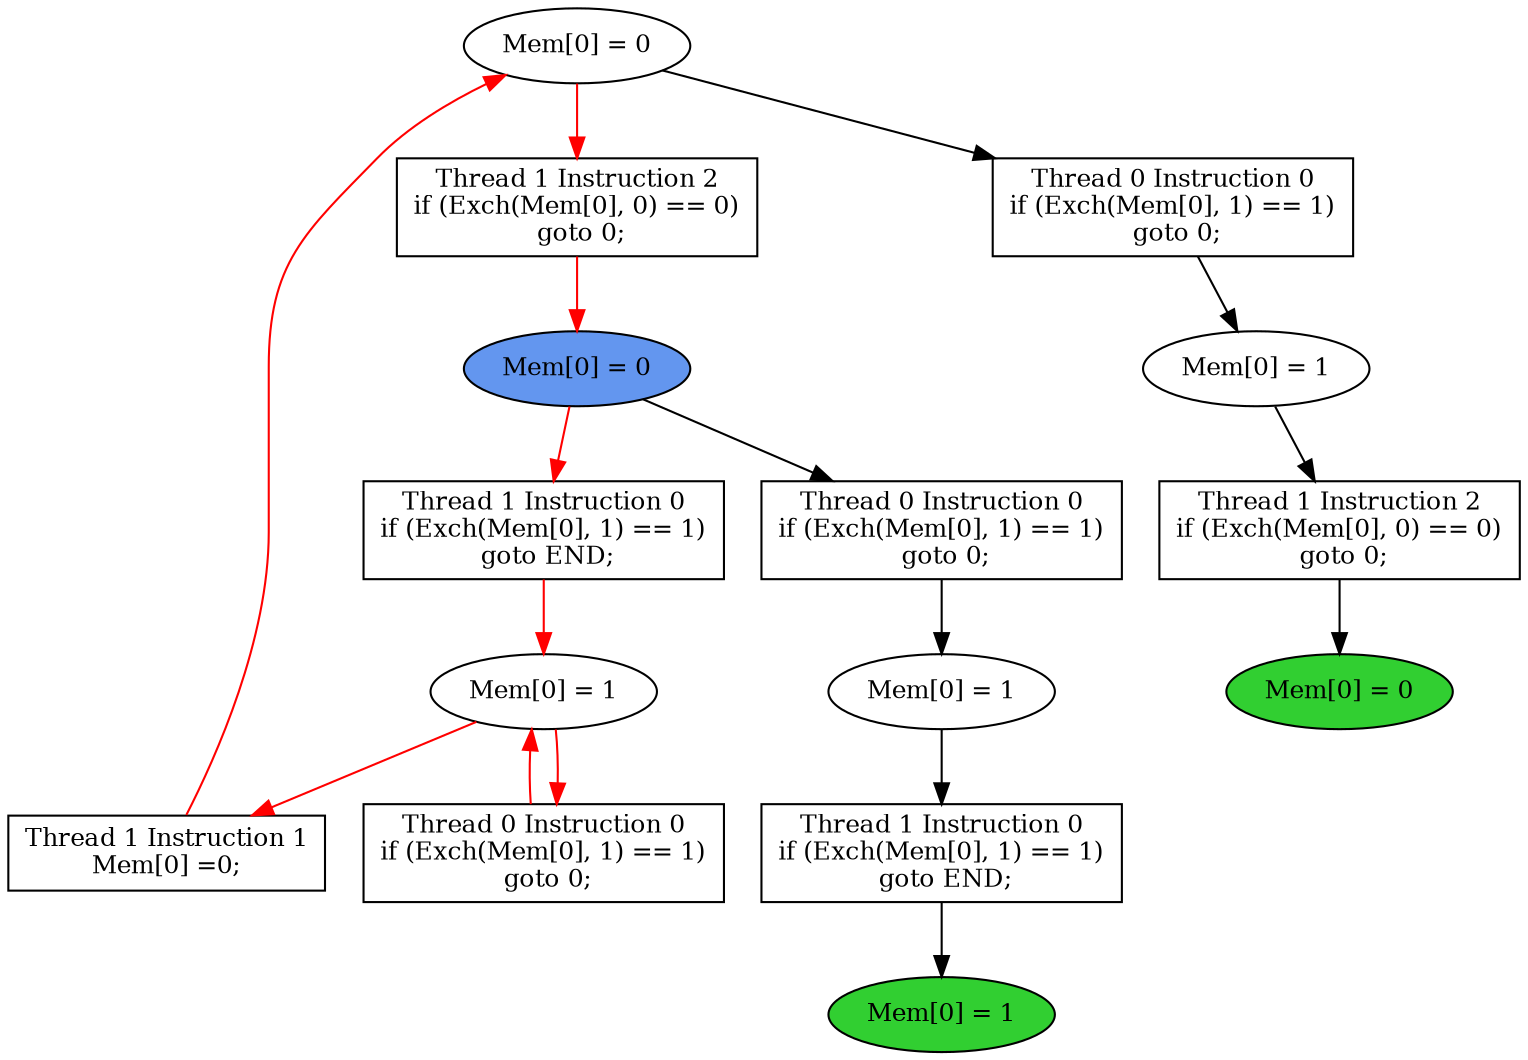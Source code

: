 digraph "graph" {
graph [fontsize=12]
node [fontsize=12]
edge [fontsize=12]
rankdir=TB;
"N27" -> "N18" [uuid = "<A0, S3>", color = "#ff0000", fontcolor = "#ffffff", style = "solid", label = "", dir = "back", weight = "1"]
"N12" -> "N11" [uuid = "<A1, S2>", color = "#000000", fontcolor = "#ffffff", style = "solid", label = "", dir = "forward", weight = "1"]
"N23" -> "N19" [uuid = "<A2, S1>", color = "#ff0000", fontcolor = "#ffffff", style = "solid", label = "", dir = "back", weight = "1"]
"N16" -> "N15" [uuid = "<A3, S0>", color = "#000000", fontcolor = "#ffffff", style = "solid", label = "", dir = "forward", weight = "1"]
"N14" -> "N13" [uuid = "<A4, END1>", color = "#000000", fontcolor = "#ffffff", style = "solid", label = "", dir = "forward", weight = "1"]
"N10" -> "N9" [uuid = "<A5, END0>", color = "#000000", fontcolor = "#ffffff", style = "solid", label = "", dir = "forward", weight = "1"]
"N24" -> "N23" [uuid = "<A6, S1>", color = "#ff0000", fontcolor = "#ffffff", style = "solid", label = "", dir = "forward", weight = "1"]
"N26" -> "N25" [uuid = "<A7, START>", color = "#ff0000", fontcolor = "#ffffff", style = "solid", label = "", dir = "forward", weight = "1"]
"N23" -> "N18" [uuid = "<A0, S1>", color = "#ff0000", fontcolor = "#ffffff", style = "solid", label = "", dir = "forward", weight = "1"]
"N25" -> "N12" [uuid = "<A1, START>", color = "#000000", fontcolor = "#ffffff", style = "solid", label = "", dir = "forward", weight = "1"]
"N23" -> "N19" [uuid = "<A2, S1>", color = "#ff0000", fontcolor = "#ffffff", style = "solid", label = "", dir = "forward", weight = "1"]
"N27" -> "N16" [uuid = "<A3, S3>", color = "#000000", fontcolor = "#ffffff", style = "solid", label = "", dir = "forward", weight = "1"]
"N15" -> "N14" [uuid = "<A4, S0>", color = "#000000", fontcolor = "#ffffff", style = "solid", label = "", dir = "forward", weight = "1"]
"N11" -> "N10" [uuid = "<A5, S2>", color = "#000000", fontcolor = "#ffffff", style = "solid", label = "", dir = "forward", weight = "1"]
"N25" -> "N24" [uuid = "<A6, START>", color = "#ff0000", fontcolor = "#ffffff", style = "solid", label = "", dir = "forward", weight = "1"]
"N27" -> "N26" [uuid = "<A7, S3>", color = "#ff0000", fontcolor = "#ffffff", style = "solid", label = "", dir = "forward", weight = "1"]
"N9" [uuid="END0", label="Mem[0] = 1", fillcolor = "#31cf31", fontcolor = "#000000", shape = "ellipse", style = "filled, solid"]
"N10" [uuid="A5", label="Thread 1 Instruction 0
if (Exch(Mem[0], 1) == 1)
 goto END;", fillcolor = "#ffffff", fontcolor = "#000000", shape = "box", style = "filled, solid"]
"N11" [uuid="S2", label="Mem[0] = 1", fillcolor = "#ffffff", fontcolor = "#000000", shape = "ellipse", style = "filled, solid"]
"N12" [uuid="A1", label="Thread 0 Instruction 0
if (Exch(Mem[0], 1) == 1)
 goto 0;", fillcolor = "#ffffff", fontcolor = "#000000", shape = "box", style = "filled, solid"]
"N13" [uuid="END1", label="Mem[0] = 0", fillcolor = "#31cf31", fontcolor = "#000000", shape = "ellipse", style = "filled, solid"]
"N14" [uuid="A4", label="Thread 1 Instruction 2
if (Exch(Mem[0], 0) == 0)
 goto 0;", fillcolor = "#ffffff", fontcolor = "#000000", shape = "box", style = "filled, solid"]
"N15" [uuid="S0", label="Mem[0] = 1", fillcolor = "#ffffff", fontcolor = "#000000", shape = "ellipse", style = "filled, solid"]
"N16" [uuid="A3", label="Thread 0 Instruction 0
if (Exch(Mem[0], 1) == 1)
 goto 0;", fillcolor = "#ffffff", fontcolor = "#000000", shape = "box", style = "filled, solid"]
"N18" [uuid="A0", label="Thread 1 Instruction 1
Mem[0] =0;", fillcolor = "#ffffff", fontcolor = "#000000", shape = "box", style = "filled, solid"]
"N19" [uuid="A2", label="Thread 0 Instruction 0
if (Exch(Mem[0], 1) == 1)
 goto 0;", fillcolor = "#ffffff", fontcolor = "#000000", shape = "box", style = "filled, solid"]
"N23" [uuid="S1", label="Mem[0] = 1", fillcolor = "#ffffff", fontcolor = "#000000", shape = "ellipse", style = "filled, solid"]
"N24" [uuid="A6", label="Thread 1 Instruction 0
if (Exch(Mem[0], 1) == 1)
 goto END;", fillcolor = "#ffffff", fontcolor = "#000000", shape = "box", style = "filled, solid"]
"N25" [uuid="START", label="Mem[0] = 0", fillcolor = "#6396ef", fontcolor = "#000000", shape = "ellipse", style = "filled, solid"]
"N26" [uuid="A7", label="Thread 1 Instruction 2
if (Exch(Mem[0], 0) == 0)
 goto 0;", fillcolor = "#ffffff", fontcolor = "#000000", shape = "box", style = "filled, solid"]
"N27" [uuid="S3", label="Mem[0] = 0", fillcolor = "#ffffff", fontcolor = "#000000", shape = "ellipse", style = "filled, solid"]
}